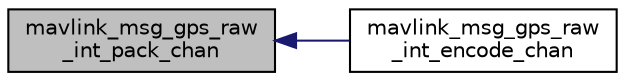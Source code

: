 digraph "mavlink_msg_gps_raw_int_pack_chan"
{
 // INTERACTIVE_SVG=YES
  edge [fontname="Helvetica",fontsize="10",labelfontname="Helvetica",labelfontsize="10"];
  node [fontname="Helvetica",fontsize="10",shape=record];
  rankdir="LR";
  Node1 [label="mavlink_msg_gps_raw\l_int_pack_chan",height=0.2,width=0.4,color="black", fillcolor="grey75", style="filled" fontcolor="black"];
  Node1 -> Node2 [dir="back",color="midnightblue",fontsize="10",style="solid",fontname="Helvetica"];
  Node2 [label="mavlink_msg_gps_raw\l_int_encode_chan",height=0.2,width=0.4,color="black", fillcolor="white", style="filled",URL="$v1_80_2common_2mavlink__msg__gps__raw__int_8h.html#a2132e40edfeb8e26a54589497b0381c8",tooltip="Encode a gps_raw_int struct on a channel. "];
}
